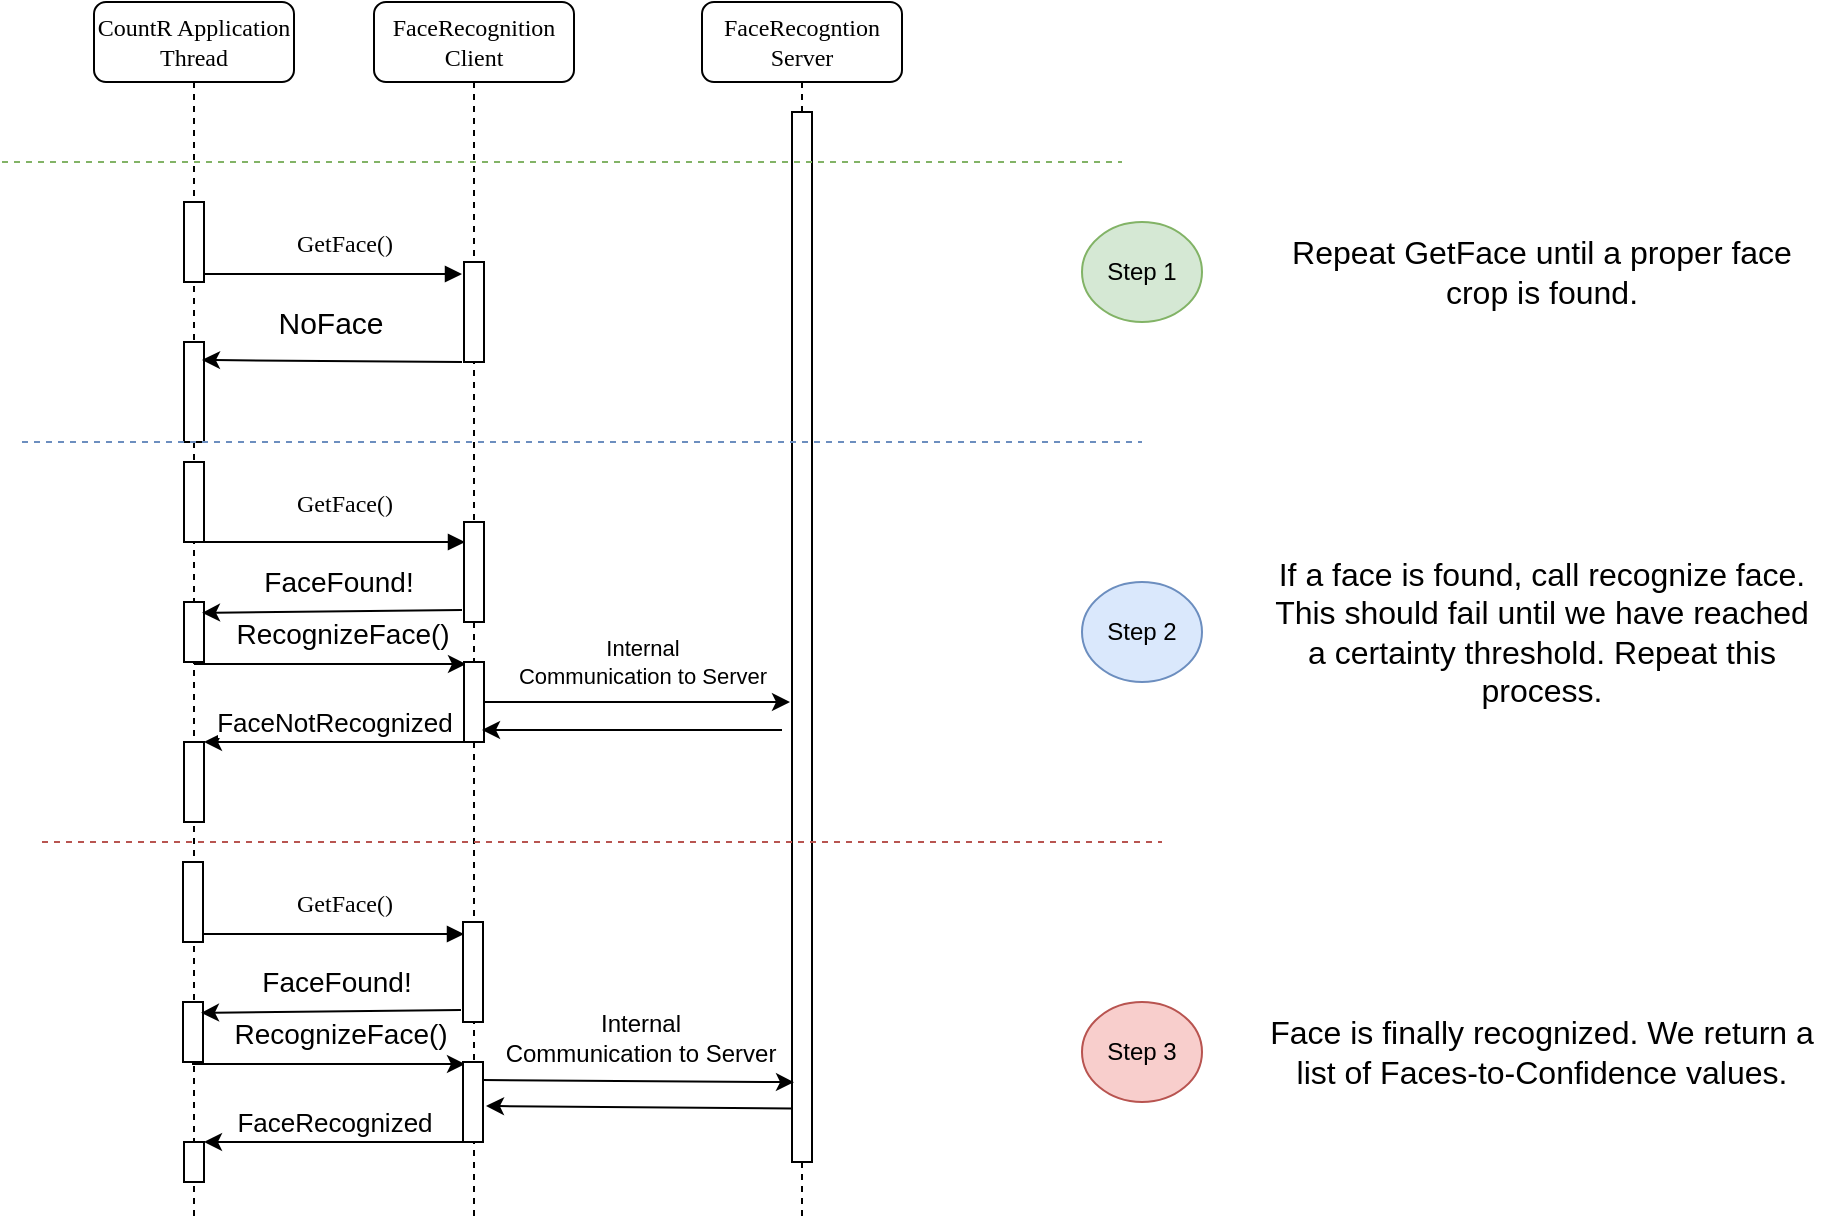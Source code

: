 <mxfile version="12.2.3" type="device" pages="1"><diagram name="Page-1" id="13e1069c-82ec-6db2-03f1-153e76fe0fe0"><mxGraphModel dx="1378" dy="727" grid="1" gridSize="10" guides="1" tooltips="1" connect="1" arrows="1" fold="1" page="1" pageScale="1" pageWidth="1000" pageHeight="700" background="#ffffff" math="0" shadow="0"><root><mxCell id="0"/><mxCell id="1" parent="0"/><mxCell id="WIrny0rOmtbgA3eSZ43L-21" value="" style="endArrow=classic;html=1;entryX=0.1;entryY=0.025;entryDx=0;entryDy=0;entryPerimeter=0;" edge="1" parent="1" source="7baba1c4bc27f4b0-8" target="WIrny0rOmtbgA3eSZ43L-20"><mxGeometry width="50" height="50" relative="1" as="geometry"><mxPoint x="50" y="730" as="sourcePoint"/><mxPoint x="280" y="410" as="targetPoint"/></mxGeometry></mxCell><mxCell id="WIrny0rOmtbgA3eSZ43L-22" value="&lt;font style=&quot;font-size: 14px&quot;&gt;RecognizeFace()&lt;/font&gt;" style="text;html=1;resizable=0;points=[];align=center;verticalAlign=middle;labelBackgroundColor=#ffffff;" vertex="1" connectable="0" parent="WIrny0rOmtbgA3eSZ43L-21"><mxGeometry x="0.387" y="3" relative="1" as="geometry"><mxPoint x="-20.5" y="-12" as="offset"/></mxGeometry></mxCell><mxCell id="7baba1c4bc27f4b0-2" value="FaceRecognition&lt;br&gt;Client" style="shape=umlLifeline;perimeter=lifelinePerimeter;whiteSpace=wrap;html=1;container=1;collapsible=0;recursiveResize=0;outlineConnect=0;rounded=1;shadow=0;comic=0;labelBackgroundColor=none;strokeWidth=1;fontFamily=Verdana;fontSize=12;align=center;" parent="1" vertex="1"><mxGeometry x="236" y="80" width="100" height="610" as="geometry"/></mxCell><mxCell id="7baba1c4bc27f4b0-10" value="" style="html=1;points=[];perimeter=orthogonalPerimeter;rounded=0;shadow=0;comic=0;labelBackgroundColor=none;strokeWidth=1;fontFamily=Verdana;fontSize=12;align=center;" parent="7baba1c4bc27f4b0-2" vertex="1"><mxGeometry x="45" y="130" width="10" height="50" as="geometry"/></mxCell><mxCell id="WIrny0rOmtbgA3eSZ43L-20" value="" style="html=1;points=[];perimeter=orthogonalPerimeter;rounded=0;shadow=0;comic=0;labelBackgroundColor=none;strokeWidth=1;fontFamily=Verdana;fontSize=12;align=center;" vertex="1" parent="7baba1c4bc27f4b0-2"><mxGeometry x="45" y="330" width="10" height="40" as="geometry"/></mxCell><mxCell id="7baba1c4bc27f4b0-3" value="FaceRecogntion&lt;br&gt;Server" style="shape=umlLifeline;perimeter=lifelinePerimeter;whiteSpace=wrap;html=1;container=1;collapsible=0;recursiveResize=0;outlineConnect=0;rounded=1;shadow=0;comic=0;labelBackgroundColor=none;strokeWidth=1;fontFamily=Verdana;fontSize=12;align=center;" parent="1" vertex="1"><mxGeometry x="400" y="80" width="100" height="610" as="geometry"/></mxCell><mxCell id="7baba1c4bc27f4b0-13" value="" style="html=1;points=[];perimeter=orthogonalPerimeter;rounded=0;shadow=0;comic=0;labelBackgroundColor=none;strokeWidth=1;fontFamily=Verdana;fontSize=12;align=center;" parent="7baba1c4bc27f4b0-3" vertex="1"><mxGeometry x="45" y="55" width="10" height="525" as="geometry"/></mxCell><mxCell id="7baba1c4bc27f4b0-8" value="CountR Application Thread" style="shape=umlLifeline;perimeter=lifelinePerimeter;whiteSpace=wrap;html=1;container=1;collapsible=0;recursiveResize=0;outlineConnect=0;rounded=1;shadow=0;comic=0;labelBackgroundColor=none;strokeWidth=1;fontFamily=Verdana;fontSize=12;align=center;" parent="1" vertex="1"><mxGeometry x="96" y="80" width="100" height="610" as="geometry"/></mxCell><mxCell id="7baba1c4bc27f4b0-9" value="" style="html=1;points=[];perimeter=orthogonalPerimeter;rounded=0;shadow=0;comic=0;labelBackgroundColor=none;strokeWidth=1;fontFamily=Verdana;fontSize=12;align=center;" parent="7baba1c4bc27f4b0-8" vertex="1"><mxGeometry x="45" y="100" width="10" height="40" as="geometry"/></mxCell><mxCell id="WIrny0rOmtbgA3eSZ43L-1" value="" style="html=1;points=[];perimeter=orthogonalPerimeter;rounded=0;shadow=0;comic=0;labelBackgroundColor=none;strokeWidth=1;fontFamily=Verdana;fontSize=12;align=center;" vertex="1" parent="7baba1c4bc27f4b0-8"><mxGeometry x="45" y="170" width="10" height="50" as="geometry"/></mxCell><mxCell id="WIrny0rOmtbgA3eSZ43L-14" value="" style="html=1;points=[];perimeter=orthogonalPerimeter;rounded=0;shadow=0;comic=0;labelBackgroundColor=none;strokeWidth=1;fontFamily=Verdana;fontSize=12;align=center;" vertex="1" parent="7baba1c4bc27f4b0-8"><mxGeometry x="185" y="260" width="10" height="50" as="geometry"/></mxCell><mxCell id="WIrny0rOmtbgA3eSZ43L-15" value="" style="html=1;points=[];perimeter=orthogonalPerimeter;rounded=0;shadow=0;comic=0;labelBackgroundColor=none;strokeWidth=1;fontFamily=Verdana;fontSize=12;align=center;" vertex="1" parent="7baba1c4bc27f4b0-8"><mxGeometry x="45" y="230" width="10" height="40" as="geometry"/></mxCell><mxCell id="WIrny0rOmtbgA3eSZ43L-16" value="" style="html=1;points=[];perimeter=orthogonalPerimeter;rounded=0;shadow=0;comic=0;labelBackgroundColor=none;strokeWidth=1;fontFamily=Verdana;fontSize=12;align=center;" vertex="1" parent="7baba1c4bc27f4b0-8"><mxGeometry x="45" y="300" width="10" height="30" as="geometry"/></mxCell><mxCell id="WIrny0rOmtbgA3eSZ43L-17" value="GetFace()" style="html=1;verticalAlign=bottom;endArrow=block;labelBackgroundColor=none;fontFamily=Verdana;fontSize=12;edgeStyle=elbowEdgeStyle;elbow=vertical;" edge="1" parent="7baba1c4bc27f4b0-8" source="WIrny0rOmtbgA3eSZ43L-15"><mxGeometry x="0.609" y="37" relative="1" as="geometry"><mxPoint x="120" y="240" as="sourcePoint"/><Array as="points"><mxPoint x="160" y="270"/></Array><mxPoint x="-35" y="27" as="offset"/><mxPoint x="185.5" y="270" as="targetPoint"/></mxGeometry></mxCell><mxCell id="WIrny0rOmtbgA3eSZ43L-18" value="&lt;font style=&quot;font-size: 14px&quot;&gt;FaceFound!&lt;/font&gt;" style="endArrow=classic;html=1;entryX=0.9;entryY=0.18;entryDx=0;entryDy=0;entryPerimeter=0;exitX=-0.1;exitY=0.88;exitDx=0;exitDy=0;exitPerimeter=0;" edge="1" parent="7baba1c4bc27f4b0-8" target="WIrny0rOmtbgA3eSZ43L-16" source="WIrny0rOmtbgA3eSZ43L-14"><mxGeometry x="-0.048" y="-15" width="50" height="50" relative="1" as="geometry"><mxPoint x="180" y="305" as="sourcePoint"/><mxPoint x="60" y="307" as="targetPoint"/><mxPoint as="offset"/></mxGeometry></mxCell><mxCell id="WIrny0rOmtbgA3eSZ43L-26" value="" style="html=1;points=[];perimeter=orthogonalPerimeter;rounded=0;shadow=0;comic=0;labelBackgroundColor=none;strokeWidth=1;fontFamily=Verdana;fontSize=12;align=center;" vertex="1" parent="7baba1c4bc27f4b0-8"><mxGeometry x="45" y="370" width="10" height="40" as="geometry"/></mxCell><mxCell id="7baba1c4bc27f4b0-11" value="GetFace()" style="html=1;verticalAlign=bottom;endArrow=block;labelBackgroundColor=none;fontFamily=Verdana;fontSize=12;edgeStyle=elbowEdgeStyle;elbow=vertical;" parent="1" source="7baba1c4bc27f4b0-9" edge="1"><mxGeometry x="0.382" y="21" relative="1" as="geometry"><mxPoint x="220" y="190" as="sourcePoint"/><mxPoint x="280" y="216" as="targetPoint"/><Array as="points"><mxPoint x="240" y="216"/><mxPoint x="260" y="220"/></Array><mxPoint x="-19" y="15" as="offset"/></mxGeometry></mxCell><mxCell id="WIrny0rOmtbgA3eSZ43L-2" value="&lt;font style=&quot;font-size: 15px&quot;&gt;NoFace&lt;/font&gt;" style="endArrow=classic;html=1;exitX=-0.1;exitY=1;exitDx=0;exitDy=0;exitPerimeter=0;entryX=0.9;entryY=0.18;entryDx=0;entryDy=0;entryPerimeter=0;" edge="1" parent="1" source="7baba1c4bc27f4b0-10" target="WIrny0rOmtbgA3eSZ43L-1"><mxGeometry x="0.013" y="-19" width="50" height="50" relative="1" as="geometry"><mxPoint x="100" y="730" as="sourcePoint"/><mxPoint x="160" y="257" as="targetPoint"/><mxPoint as="offset"/></mxGeometry></mxCell><mxCell id="WIrny0rOmtbgA3eSZ43L-3" value="" style="endArrow=none;dashed=1;html=1;fillColor=#dae8fc;strokeColor=#6c8ebf;" edge="1" parent="1"><mxGeometry width="50" height="50" relative="1" as="geometry"><mxPoint x="60" y="300" as="sourcePoint"/><mxPoint x="620" y="300" as="targetPoint"/></mxGeometry></mxCell><mxCell id="WIrny0rOmtbgA3eSZ43L-4" value="" style="endArrow=none;dashed=1;html=1;fillColor=#d5e8d4;strokeColor=#82b366;" edge="1" parent="1"><mxGeometry width="50" height="50" relative="1" as="geometry"><mxPoint x="50" y="160" as="sourcePoint"/><mxPoint x="610" y="160" as="targetPoint"/></mxGeometry></mxCell><mxCell id="WIrny0rOmtbgA3eSZ43L-5" value="Step 1" style="ellipse;whiteSpace=wrap;html=1;fillColor=#d5e8d4;strokeColor=#82b366;" vertex="1" parent="1"><mxGeometry x="590" y="190" width="60" height="50" as="geometry"/></mxCell><mxCell id="WIrny0rOmtbgA3eSZ43L-8" value="&lt;font style=&quot;font-size: 16px&quot;&gt;Repeat GetFace until a proper face crop is found.&lt;/font&gt;" style="text;html=1;strokeColor=none;fillColor=none;align=center;verticalAlign=middle;whiteSpace=wrap;rounded=0;" vertex="1" parent="1"><mxGeometry x="680" y="190" width="280" height="50" as="geometry"/></mxCell><mxCell id="WIrny0rOmtbgA3eSZ43L-23" value="Internal&lt;br&gt;Communication to Server" style="endArrow=classic;html=1;" edge="1" parent="1" source="WIrny0rOmtbgA3eSZ43L-20"><mxGeometry x="0.033" y="20" width="50" height="50" relative="1" as="geometry"><mxPoint x="50" y="730" as="sourcePoint"/><mxPoint x="444" y="430" as="targetPoint"/><mxPoint as="offset"/></mxGeometry></mxCell><mxCell id="WIrny0rOmtbgA3eSZ43L-24" value="" style="endArrow=classic;html=1;entryX=0.9;entryY=0.85;entryDx=0;entryDy=0;entryPerimeter=0;" edge="1" parent="1" target="WIrny0rOmtbgA3eSZ43L-20"><mxGeometry width="50" height="50" relative="1" as="geometry"><mxPoint x="440" y="444" as="sourcePoint"/><mxPoint x="300" y="442" as="targetPoint"/></mxGeometry></mxCell><mxCell id="WIrny0rOmtbgA3eSZ43L-25" value="&lt;font style=&quot;font-size: 13px&quot;&gt;FaceNotRecognized&lt;/font&gt;" style="endArrow=classic;html=1;entryX=1;entryY=0;entryDx=0;entryDy=0;entryPerimeter=0;" edge="1" parent="1" source="WIrny0rOmtbgA3eSZ43L-20" target="WIrny0rOmtbgA3eSZ43L-26"><mxGeometry y="-10" width="50" height="50" relative="1" as="geometry"><mxPoint x="50" y="730" as="sourcePoint"/><mxPoint x="100" y="680" as="targetPoint"/><mxPoint as="offset"/></mxGeometry></mxCell><mxCell id="WIrny0rOmtbgA3eSZ43L-28" value="Step 2" style="ellipse;whiteSpace=wrap;html=1;fillColor=#dae8fc;strokeColor=#6c8ebf;" vertex="1" parent="1"><mxGeometry x="590" y="370" width="60" height="50" as="geometry"/></mxCell><mxCell id="WIrny0rOmtbgA3eSZ43L-29" value="&lt;font style=&quot;font-size: 16px&quot;&gt;If a face is found, call recognize face. This should fail until we have reached a certainty threshold. Repeat this process.&lt;/font&gt;" style="text;html=1;strokeColor=none;fillColor=none;align=center;verticalAlign=middle;whiteSpace=wrap;rounded=0;" vertex="1" parent="1"><mxGeometry x="680" y="370" width="280" height="50" as="geometry"/></mxCell><mxCell id="WIrny0rOmtbgA3eSZ43L-30" value="" style="endArrow=none;dashed=1;html=1;fillColor=#f8cecc;strokeColor=#b85450;" edge="1" parent="1"><mxGeometry width="50" height="50" relative="1" as="geometry"><mxPoint x="70" y="500" as="sourcePoint"/><mxPoint x="630" y="500" as="targetPoint"/></mxGeometry></mxCell><mxCell id="WIrny0rOmtbgA3eSZ43L-31" value="" style="endArrow=classic;html=1;entryX=0.1;entryY=0.025;entryDx=0;entryDy=0;entryPerimeter=0;" edge="1" parent="1" target="WIrny0rOmtbgA3eSZ43L-33"><mxGeometry width="50" height="50" relative="1" as="geometry"><mxPoint x="145" y="611" as="sourcePoint"/><mxPoint x="275.5" y="610" as="targetPoint"/></mxGeometry></mxCell><mxCell id="WIrny0rOmtbgA3eSZ43L-32" value="&lt;font style=&quot;font-size: 14px&quot;&gt;RecognizeFace()&lt;/font&gt;" style="text;html=1;resizable=0;points=[];align=center;verticalAlign=middle;labelBackgroundColor=#ffffff;" vertex="1" connectable="0" parent="WIrny0rOmtbgA3eSZ43L-31"><mxGeometry x="0.387" y="3" relative="1" as="geometry"><mxPoint x="-20.5" y="-12" as="offset"/></mxGeometry></mxCell><mxCell id="WIrny0rOmtbgA3eSZ43L-33" value="" style="html=1;points=[];perimeter=orthogonalPerimeter;rounded=0;shadow=0;comic=0;labelBackgroundColor=none;strokeWidth=1;fontFamily=Verdana;fontSize=12;align=center;" vertex="1" parent="1"><mxGeometry x="280.5" y="610" width="10" height="40" as="geometry"/></mxCell><mxCell id="WIrny0rOmtbgA3eSZ43L-34" value="" style="html=1;points=[];perimeter=orthogonalPerimeter;rounded=0;shadow=0;comic=0;labelBackgroundColor=none;strokeWidth=1;fontFamily=Verdana;fontSize=12;align=center;" vertex="1" parent="1"><mxGeometry x="280.5" y="540" width="10" height="50" as="geometry"/></mxCell><mxCell id="WIrny0rOmtbgA3eSZ43L-35" value="" style="html=1;points=[];perimeter=orthogonalPerimeter;rounded=0;shadow=0;comic=0;labelBackgroundColor=none;strokeWidth=1;fontFamily=Verdana;fontSize=12;align=center;" vertex="1" parent="1"><mxGeometry x="140.5" y="510" width="10" height="40" as="geometry"/></mxCell><mxCell id="WIrny0rOmtbgA3eSZ43L-36" value="" style="html=1;points=[];perimeter=orthogonalPerimeter;rounded=0;shadow=0;comic=0;labelBackgroundColor=none;strokeWidth=1;fontFamily=Verdana;fontSize=12;align=center;" vertex="1" parent="1"><mxGeometry x="140.5" y="580" width="10" height="30" as="geometry"/></mxCell><mxCell id="WIrny0rOmtbgA3eSZ43L-37" value="GetFace()" style="html=1;verticalAlign=bottom;endArrow=block;labelBackgroundColor=none;fontFamily=Verdana;fontSize=12;edgeStyle=elbowEdgeStyle;elbow=vertical;" edge="1" parent="1" source="WIrny0rOmtbgA3eSZ43L-35"><mxGeometry x="0.303" y="17" relative="1" as="geometry"><mxPoint x="115.5" y="440" as="sourcePoint"/><Array as="points"><mxPoint x="235.5" y="546"/><mxPoint x="255.5" y="550"/></Array><mxPoint x="-15" y="11" as="offset"/><mxPoint x="281" y="546" as="targetPoint"/></mxGeometry></mxCell><mxCell id="WIrny0rOmtbgA3eSZ43L-38" value="&lt;font style=&quot;font-size: 14px&quot;&gt;FaceFound!&lt;/font&gt;" style="endArrow=classic;html=1;entryX=0.9;entryY=0.18;entryDx=0;entryDy=0;entryPerimeter=0;exitX=-0.1;exitY=0.88;exitDx=0;exitDy=0;exitPerimeter=0;" edge="1" parent="1" source="WIrny0rOmtbgA3eSZ43L-34" target="WIrny0rOmtbgA3eSZ43L-36"><mxGeometry x="-0.048" y="-15" width="50" height="50" relative="1" as="geometry"><mxPoint x="175.5" y="505" as="sourcePoint"/><mxPoint x="55.5" y="507" as="targetPoint"/><mxPoint as="offset"/></mxGeometry></mxCell><mxCell id="WIrny0rOmtbgA3eSZ43L-39" value="" style="html=1;points=[];perimeter=orthogonalPerimeter;rounded=0;shadow=0;comic=0;labelBackgroundColor=none;strokeWidth=1;fontFamily=Verdana;fontSize=12;align=center;" vertex="1" parent="1"><mxGeometry x="141" y="650" width="10" height="20" as="geometry"/></mxCell><mxCell id="WIrny0rOmtbgA3eSZ43L-40" value="" style="endArrow=classic;html=1;entryX=0.1;entryY=0.924;entryDx=0;entryDy=0;entryPerimeter=0;exitX=0.95;exitY=0.225;exitDx=0;exitDy=0;exitPerimeter=0;" edge="1" parent="1" source="WIrny0rOmtbgA3eSZ43L-33" target="7baba1c4bc27f4b0-13"><mxGeometry width="50" height="50" relative="1" as="geometry"><mxPoint x="45.5" y="930" as="sourcePoint"/><mxPoint x="439.5" y="619.05" as="targetPoint"/></mxGeometry></mxCell><mxCell id="WIrny0rOmtbgA3eSZ43L-45" value="Internal &lt;br&gt;Communication to Server" style="text;html=1;resizable=0;points=[];align=center;verticalAlign=middle;labelBackgroundColor=#ffffff;" vertex="1" connectable="0" parent="WIrny0rOmtbgA3eSZ43L-40"><mxGeometry x="0.18" y="-1" relative="1" as="geometry"><mxPoint x="-13" y="-23" as="offset"/></mxGeometry></mxCell><mxCell id="WIrny0rOmtbgA3eSZ43L-41" value="" style="endArrow=classic;html=1;entryX=1.15;entryY=0.55;entryDx=0;entryDy=0;entryPerimeter=0;exitX=0;exitY=0.949;exitDx=0;exitDy=0;exitPerimeter=0;" edge="1" parent="1" target="WIrny0rOmtbgA3eSZ43L-33" source="7baba1c4bc27f4b0-13"><mxGeometry width="50" height="50" relative="1" as="geometry"><mxPoint x="440" y="630" as="sourcePoint"/><mxPoint x="295.5" y="642" as="targetPoint"/></mxGeometry></mxCell><mxCell id="WIrny0rOmtbgA3eSZ43L-42" value="&lt;font style=&quot;font-size: 13px&quot;&gt;FaceRecognized&lt;/font&gt;" style="endArrow=classic;html=1;entryX=1;entryY=0;entryDx=0;entryDy=0;entryPerimeter=0;" edge="1" parent="1" source="WIrny0rOmtbgA3eSZ43L-33" target="WIrny0rOmtbgA3eSZ43L-39"><mxGeometry y="-10" width="50" height="50" relative="1" as="geometry"><mxPoint x="45.5" y="930" as="sourcePoint"/><mxPoint x="95.5" y="880" as="targetPoint"/><mxPoint as="offset"/></mxGeometry></mxCell><mxCell id="WIrny0rOmtbgA3eSZ43L-43" value="Step 3" style="ellipse;whiteSpace=wrap;html=1;fillColor=#f8cecc;strokeColor=#b85450;" vertex="1" parent="1"><mxGeometry x="590" y="580" width="60" height="50" as="geometry"/></mxCell><mxCell id="WIrny0rOmtbgA3eSZ43L-44" value="&lt;span style=&quot;font-size: 16px&quot;&gt;Face is finally recognized. We return a list of Faces-to-Confidence values.&lt;/span&gt;" style="text;html=1;strokeColor=none;fillColor=none;align=center;verticalAlign=middle;whiteSpace=wrap;rounded=0;" vertex="1" parent="1"><mxGeometry x="680" y="580" width="280" height="50" as="geometry"/></mxCell></root></mxGraphModel></diagram></mxfile>
